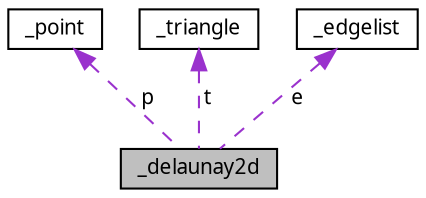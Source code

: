 digraph "_delaunay2d"
{
  edge [fontname="FreeSans.ttf",fontsize="10",labelfontname="FreeSans.ttf",labelfontsize="10"];
  node [fontname="FreeSans.ttf",fontsize="10",shape=record];
  Node1 [label="_delaunay2d",height=0.2,width=0.4,color="black", fillcolor="grey75", style="filled", fontcolor="black"];
  Node2 -> Node1 [dir="back",color="darkorchid3",fontsize="10",style="dashed",label=" p" ,fontname="FreeSans.ttf"];
  Node2 [label="_point",height=0.2,width=0.4,color="black", fillcolor="white", style="filled",URL="$struct__point.html"];
  Node3 -> Node1 [dir="back",color="darkorchid3",fontsize="10",style="dashed",label=" t" ,fontname="FreeSans.ttf"];
  Node3 [label="_triangle",height=0.2,width=0.4,color="black", fillcolor="white", style="filled",URL="$struct__triangle.html"];
  Node4 -> Node1 [dir="back",color="darkorchid3",fontsize="10",style="dashed",label=" e" ,fontname="FreeSans.ttf"];
  Node4 [label="_edgelist",height=0.2,width=0.4,color="black", fillcolor="white", style="filled",URL="$struct__edgelist.html"];
}
